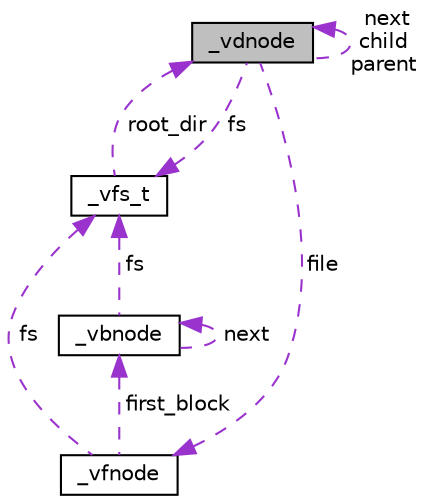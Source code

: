 digraph "_vdnode"
{
 // LATEX_PDF_SIZE
  edge [fontname="Helvetica",fontsize="10",labelfontname="Helvetica",labelfontsize="10"];
  node [fontname="Helvetica",fontsize="10",shape=record];
  Node1 [label="_vdnode",height=0.2,width=0.4,color="black", fillcolor="grey75", style="filled", fontcolor="black",tooltip=" "];
  Node2 -> Node1 [dir="back",color="darkorchid3",fontsize="10",style="dashed",label=" file" ,fontname="Helvetica"];
  Node2 [label="_vfnode",height=0.2,width=0.4,color="black", fillcolor="white", style="filled",URL="$struct__vfnode.html",tooltip=" "];
  Node3 -> Node2 [dir="back",color="darkorchid3",fontsize="10",style="dashed",label=" fs" ,fontname="Helvetica"];
  Node3 [label="_vfs_t",height=0.2,width=0.4,color="black", fillcolor="white", style="filled",URL="$struct__vfs__t.html",tooltip=" "];
  Node1 -> Node3 [dir="back",color="darkorchid3",fontsize="10",style="dashed",label=" root_dir" ,fontname="Helvetica"];
  Node4 -> Node2 [dir="back",color="darkorchid3",fontsize="10",style="dashed",label=" first_block" ,fontname="Helvetica"];
  Node4 [label="_vbnode",height=0.2,width=0.4,color="black", fillcolor="white", style="filled",URL="$struct__vbnode.html",tooltip=" "];
  Node3 -> Node4 [dir="back",color="darkorchid3",fontsize="10",style="dashed",label=" fs" ,fontname="Helvetica"];
  Node4 -> Node4 [dir="back",color="darkorchid3",fontsize="10",style="dashed",label=" next" ,fontname="Helvetica"];
  Node3 -> Node1 [dir="back",color="darkorchid3",fontsize="10",style="dashed",label=" fs" ,fontname="Helvetica"];
  Node1 -> Node1 [dir="back",color="darkorchid3",fontsize="10",style="dashed",label=" next\nchild\nparent" ,fontname="Helvetica"];
}
